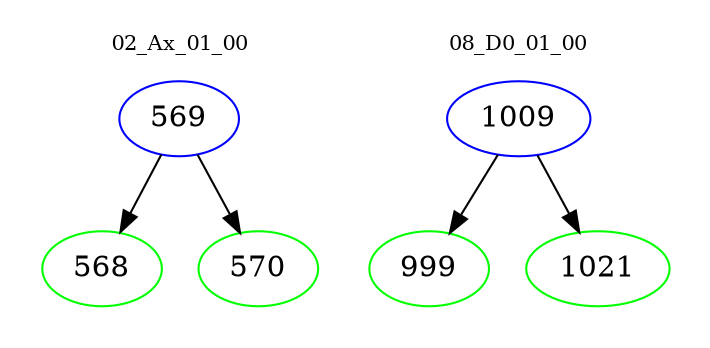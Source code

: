 digraph{
subgraph cluster_0 {
color = white
label = "02_Ax_01_00";
fontsize=10;
T0_569 [label="569", color="blue"]
T0_569 -> T0_568 [color="black"]
T0_568 [label="568", color="green"]
T0_569 -> T0_570 [color="black"]
T0_570 [label="570", color="green"]
}
subgraph cluster_1 {
color = white
label = "08_D0_01_00";
fontsize=10;
T1_1009 [label="1009", color="blue"]
T1_1009 -> T1_999 [color="black"]
T1_999 [label="999", color="green"]
T1_1009 -> T1_1021 [color="black"]
T1_1021 [label="1021", color="green"]
}
}
